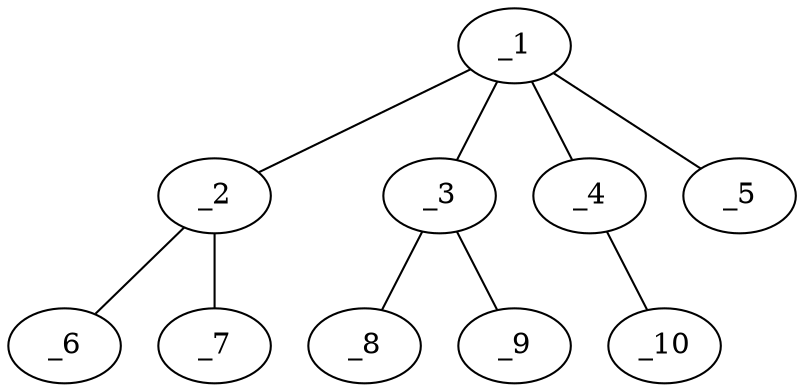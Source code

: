 graph molid87253 {
	_1	 [charge=0,
		chem=1,
		symbol="C  ",
		x="3.7321",
		y="-0.116"];
	_2	 [charge=0,
		chem=1,
		symbol="C  ",
		x="4.5981",
		y="0.384"];
	_1 -- _2	 [valence=1];
	_3	 [charge=0,
		chem=1,
		symbol="C  ",
		x="2.866",
		y="-0.616"];
	_1 -- _3	 [valence=1];
	_4	 [charge=0,
		chem=1,
		symbol="C  ",
		x="3.2321",
		y="0.75"];
	_1 -- _4	 [valence=1];
	_5	 [charge=0,
		chem=22,
		symbol="F  ",
		x="4.2321",
		y="-0.9821"];
	_1 -- _5	 [valence=1];
	_6	 [charge=0,
		chem=4,
		symbol="N  ",
		x="5.4641",
		y="-0.116"];
	_2 -- _6	 [valence=1];
	_7	 [charge=0,
		chem=2,
		symbol="O  ",
		x="4.5981",
		y="1.384"];
	_2 -- _7	 [valence=2];
	_8	 [charge=0,
		chem=2,
		symbol="O  ",
		x=2,
		y="-0.116"];
	_3 -- _8	 [valence=2];
	_9	 [charge=0,
		chem=2,
		symbol="O  ",
		x="2.866",
		y="-1.616"];
	_3 -- _9	 [valence=1];
	_10	 [charge=0,
		chem=1,
		symbol="C  ",
		x="3.7321",
		y="1.616"];
	_4 -- _10	 [valence=1];
}
